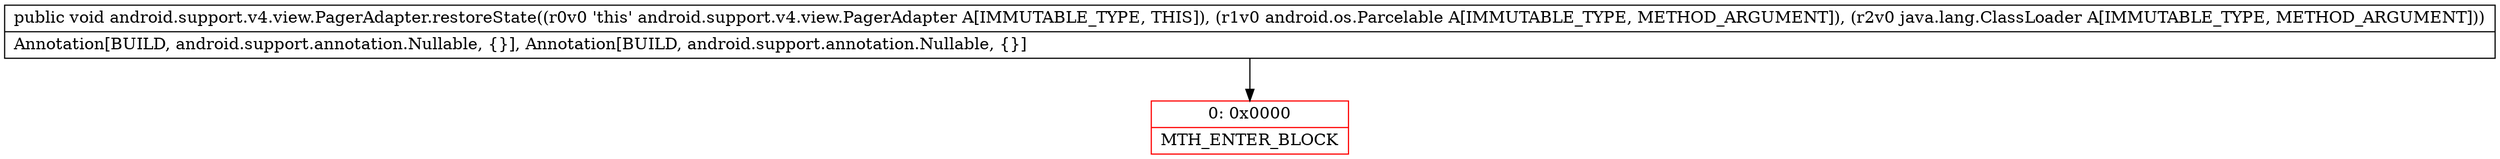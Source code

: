 digraph "CFG forandroid.support.v4.view.PagerAdapter.restoreState(Landroid\/os\/Parcelable;Ljava\/lang\/ClassLoader;)V" {
subgraph cluster_Region_1661310788 {
label = "R(0)";
node [shape=record,color=blue];
}
Node_0 [shape=record,color=red,label="{0\:\ 0x0000|MTH_ENTER_BLOCK\l}"];
MethodNode[shape=record,label="{public void android.support.v4.view.PagerAdapter.restoreState((r0v0 'this' android.support.v4.view.PagerAdapter A[IMMUTABLE_TYPE, THIS]), (r1v0 android.os.Parcelable A[IMMUTABLE_TYPE, METHOD_ARGUMENT]), (r2v0 java.lang.ClassLoader A[IMMUTABLE_TYPE, METHOD_ARGUMENT]))  | Annotation[BUILD, android.support.annotation.Nullable, \{\}], Annotation[BUILD, android.support.annotation.Nullable, \{\}]\l}"];
MethodNode -> Node_0;
}

